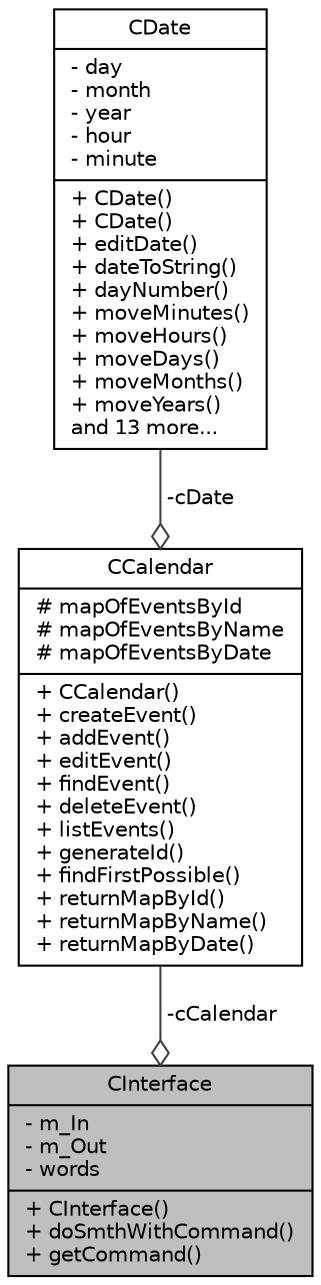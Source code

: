 digraph "CInterface"
{
 // LATEX_PDF_SIZE
  edge [fontname="Helvetica",fontsize="10",labelfontname="Helvetica",labelfontsize="10"];
  node [fontname="Helvetica",fontsize="10",shape=record];
  Node1 [label="{CInterface\n|- m_In\l- m_Out\l- words\l|+ CInterface()\l+ doSmthWithCommand()\l+ getCommand()\l}",height=0.2,width=0.4,color="black", fillcolor="grey75", style="filled", fontcolor="black",tooltip=" "];
  Node2 -> Node1 [color="grey25",fontsize="10",style="solid",label=" -cCalendar" ,arrowhead="odiamond",fontname="Helvetica"];
  Node2 [label="{CCalendar\n|# mapOfEventsById\l# mapOfEventsByName\l# mapOfEventsByDate\l|+ CCalendar()\l+ createEvent()\l+ addEvent()\l+ editEvent()\l+ findEvent()\l+ deleteEvent()\l+ listEvents()\l+ generateId()\l+ findFirstPossible()\l+ returnMapById()\l+ returnMapByName()\l+ returnMapByDate()\l}",height=0.2,width=0.4,color="black", fillcolor="white", style="filled",URL="$classCCalendar.html",tooltip=" "];
  Node3 -> Node2 [color="grey25",fontsize="10",style="solid",label=" -cDate" ,arrowhead="odiamond",fontname="Helvetica"];
  Node3 [label="{CDate\n|- day\l- month\l- year\l- hour\l- minute\l|+ CDate()\l+ CDate()\l+ editDate()\l+ dateToString()\l+ dayNumber()\l+ moveMinutes()\l+ moveHours()\l+ moveDays()\l+ moveMonths()\l+ moveYears()\land 13 more...\l}",height=0.2,width=0.4,color="black", fillcolor="white", style="filled",URL="$classCDate.html",tooltip=" "];
}
